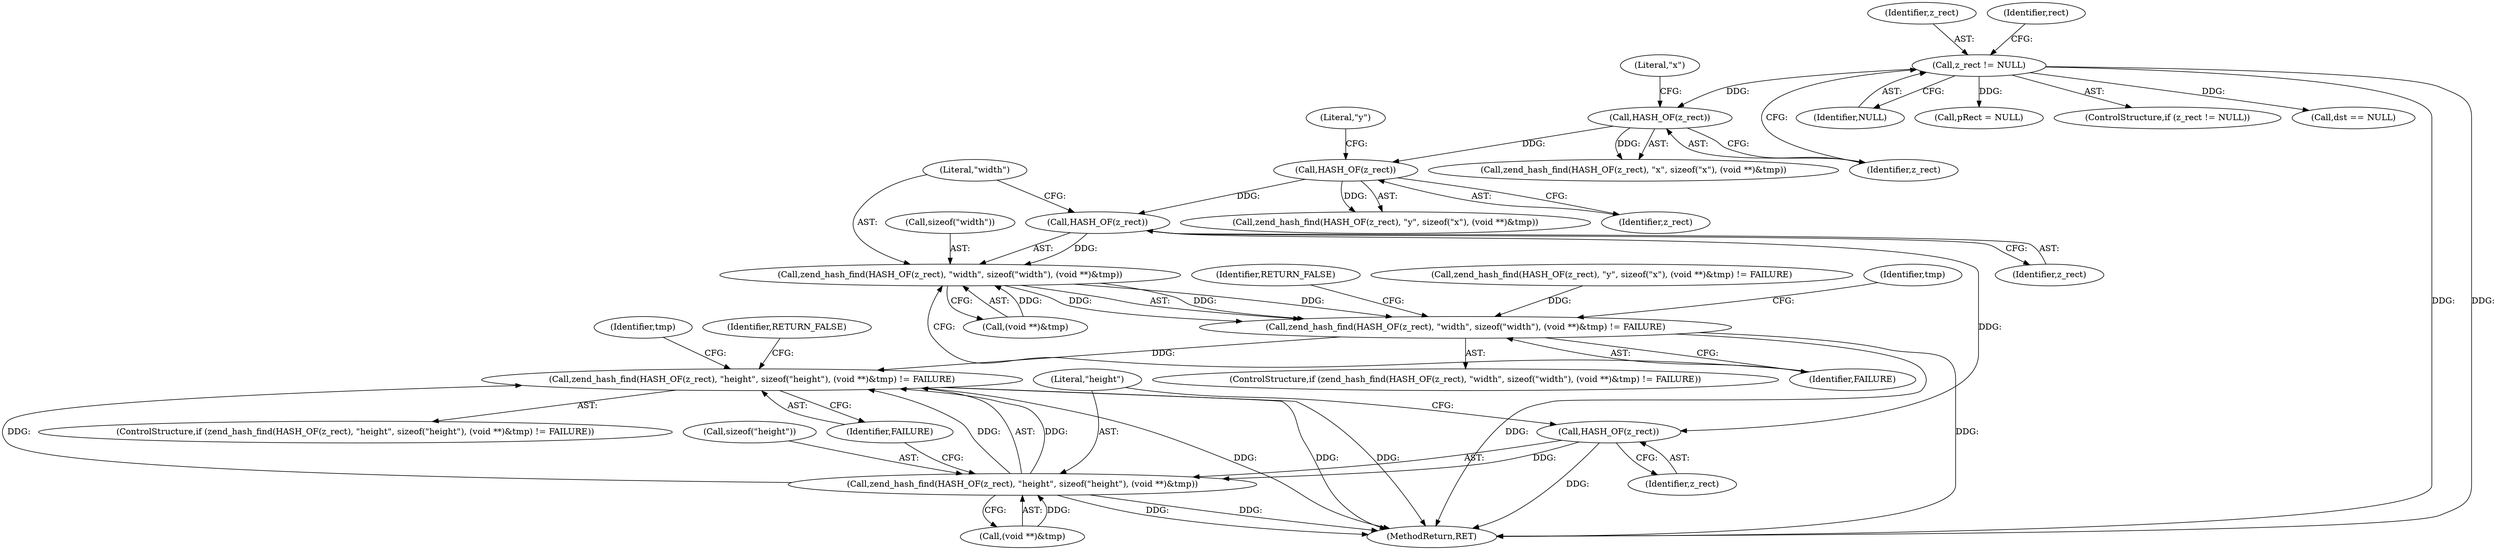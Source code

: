 digraph "0_php-src_2938329ce19cb8c4197dec146c3ec887c6f61d01_2@pointer" {
"1000257" [label="(Call,HASH_OF(z_rect))"];
"1000232" [label="(Call,HASH_OF(z_rect))"];
"1000207" [label="(Call,HASH_OF(z_rect))"];
"1000200" [label="(Call,z_rect != NULL)"];
"1000256" [label="(Call,zend_hash_find(HASH_OF(z_rect), \"width\", sizeof(\"width\"), (void **)&tmp))"];
"1000255" [label="(Call,zend_hash_find(HASH_OF(z_rect), \"width\", sizeof(\"width\"), (void **)&tmp) != FAILURE)"];
"1000280" [label="(Call,zend_hash_find(HASH_OF(z_rect), \"height\", sizeof(\"height\"), (void **)&tmp) != FAILURE)"];
"1000282" [label="(Call,HASH_OF(z_rect))"];
"1000281" [label="(Call,zend_hash_find(HASH_OF(z_rect), \"height\", sizeof(\"height\"), (void **)&tmp))"];
"1000257" [label="(Call,HASH_OF(z_rect))"];
"1000284" [label="(Literal,\"height\")"];
"1000254" [label="(ControlStructure,if (zend_hash_find(HASH_OF(z_rect), \"width\", sizeof(\"width\"), (void **)&tmp) != FAILURE))"];
"1000258" [label="(Identifier,z_rect)"];
"1000262" [label="(Call,(void **)&tmp)"];
"1000234" [label="(Literal,\"y\")"];
"1000201" [label="(Identifier,z_rect)"];
"1000202" [label="(Identifier,NULL)"];
"1000291" [label="(Identifier,FAILURE)"];
"1000255" [label="(Call,zend_hash_find(HASH_OF(z_rect), \"width\", sizeof(\"width\"), (void **)&tmp) != FAILURE)"];
"1000303" [label="(Identifier,RETURN_FALSE)"];
"1000279" [label="(ControlStructure,if (zend_hash_find(HASH_OF(z_rect), \"height\", sizeof(\"height\"), (void **)&tmp) != FAILURE))"];
"1000269" [label="(Identifier,tmp)"];
"1000334" [label="(Call,pRect = NULL)"];
"1000287" [label="(Call,(void **)&tmp)"];
"1000200" [label="(Call,z_rect != NULL)"];
"1000280" [label="(Call,zend_hash_find(HASH_OF(z_rect), \"height\", sizeof(\"height\"), (void **)&tmp) != FAILURE)"];
"1000209" [label="(Literal,\"x\")"];
"1000312" [label="(Identifier,rect)"];
"1000207" [label="(Call,HASH_OF(z_rect))"];
"1000281" [label="(Call,zend_hash_find(HASH_OF(z_rect), \"height\", sizeof(\"height\"), (void **)&tmp))"];
"1000260" [label="(Call,sizeof(\"width\"))"];
"1000199" [label="(ControlStructure,if (z_rect != NULL))"];
"1000231" [label="(Call,zend_hash_find(HASH_OF(z_rect), \"y\", sizeof(\"x\"), (void **)&tmp))"];
"1000259" [label="(Literal,\"width\")"];
"1000256" [label="(Call,zend_hash_find(HASH_OF(z_rect), \"width\", sizeof(\"width\"), (void **)&tmp))"];
"1000233" [label="(Identifier,z_rect)"];
"1000278" [label="(Identifier,RETURN_FALSE)"];
"1000206" [label="(Call,zend_hash_find(HASH_OF(z_rect), \"x\", sizeof(\"x\"), (void **)&tmp))"];
"1000283" [label="(Identifier,z_rect)"];
"1000360" [label="(MethodReturn,RET)"];
"1000266" [label="(Identifier,FAILURE)"];
"1000282" [label="(Call,HASH_OF(z_rect))"];
"1000208" [label="(Identifier,z_rect)"];
"1000294" [label="(Identifier,tmp)"];
"1000349" [label="(Call,dst == NULL)"];
"1000285" [label="(Call,sizeof(\"height\"))"];
"1000230" [label="(Call,zend_hash_find(HASH_OF(z_rect), \"y\", sizeof(\"x\"), (void **)&tmp) != FAILURE)"];
"1000232" [label="(Call,HASH_OF(z_rect))"];
"1000257" -> "1000256"  [label="AST: "];
"1000257" -> "1000258"  [label="CFG: "];
"1000258" -> "1000257"  [label="AST: "];
"1000259" -> "1000257"  [label="CFG: "];
"1000257" -> "1000256"  [label="DDG: "];
"1000232" -> "1000257"  [label="DDG: "];
"1000257" -> "1000282"  [label="DDG: "];
"1000232" -> "1000231"  [label="AST: "];
"1000232" -> "1000233"  [label="CFG: "];
"1000233" -> "1000232"  [label="AST: "];
"1000234" -> "1000232"  [label="CFG: "];
"1000232" -> "1000231"  [label="DDG: "];
"1000207" -> "1000232"  [label="DDG: "];
"1000207" -> "1000206"  [label="AST: "];
"1000207" -> "1000208"  [label="CFG: "];
"1000208" -> "1000207"  [label="AST: "];
"1000209" -> "1000207"  [label="CFG: "];
"1000207" -> "1000206"  [label="DDG: "];
"1000200" -> "1000207"  [label="DDG: "];
"1000200" -> "1000199"  [label="AST: "];
"1000200" -> "1000202"  [label="CFG: "];
"1000201" -> "1000200"  [label="AST: "];
"1000202" -> "1000200"  [label="AST: "];
"1000208" -> "1000200"  [label="CFG: "];
"1000312" -> "1000200"  [label="CFG: "];
"1000200" -> "1000360"  [label="DDG: "];
"1000200" -> "1000360"  [label="DDG: "];
"1000200" -> "1000334"  [label="DDG: "];
"1000200" -> "1000349"  [label="DDG: "];
"1000256" -> "1000255"  [label="AST: "];
"1000256" -> "1000262"  [label="CFG: "];
"1000259" -> "1000256"  [label="AST: "];
"1000260" -> "1000256"  [label="AST: "];
"1000262" -> "1000256"  [label="AST: "];
"1000266" -> "1000256"  [label="CFG: "];
"1000256" -> "1000255"  [label="DDG: "];
"1000256" -> "1000255"  [label="DDG: "];
"1000256" -> "1000255"  [label="DDG: "];
"1000262" -> "1000256"  [label="DDG: "];
"1000255" -> "1000254"  [label="AST: "];
"1000255" -> "1000266"  [label="CFG: "];
"1000266" -> "1000255"  [label="AST: "];
"1000269" -> "1000255"  [label="CFG: "];
"1000278" -> "1000255"  [label="CFG: "];
"1000255" -> "1000360"  [label="DDG: "];
"1000255" -> "1000360"  [label="DDG: "];
"1000230" -> "1000255"  [label="DDG: "];
"1000255" -> "1000280"  [label="DDG: "];
"1000280" -> "1000279"  [label="AST: "];
"1000280" -> "1000291"  [label="CFG: "];
"1000281" -> "1000280"  [label="AST: "];
"1000291" -> "1000280"  [label="AST: "];
"1000294" -> "1000280"  [label="CFG: "];
"1000303" -> "1000280"  [label="CFG: "];
"1000280" -> "1000360"  [label="DDG: "];
"1000280" -> "1000360"  [label="DDG: "];
"1000280" -> "1000360"  [label="DDG: "];
"1000281" -> "1000280"  [label="DDG: "];
"1000281" -> "1000280"  [label="DDG: "];
"1000281" -> "1000280"  [label="DDG: "];
"1000282" -> "1000281"  [label="AST: "];
"1000282" -> "1000283"  [label="CFG: "];
"1000283" -> "1000282"  [label="AST: "];
"1000284" -> "1000282"  [label="CFG: "];
"1000282" -> "1000360"  [label="DDG: "];
"1000282" -> "1000281"  [label="DDG: "];
"1000281" -> "1000287"  [label="CFG: "];
"1000284" -> "1000281"  [label="AST: "];
"1000285" -> "1000281"  [label="AST: "];
"1000287" -> "1000281"  [label="AST: "];
"1000291" -> "1000281"  [label="CFG: "];
"1000281" -> "1000360"  [label="DDG: "];
"1000281" -> "1000360"  [label="DDG: "];
"1000287" -> "1000281"  [label="DDG: "];
}

